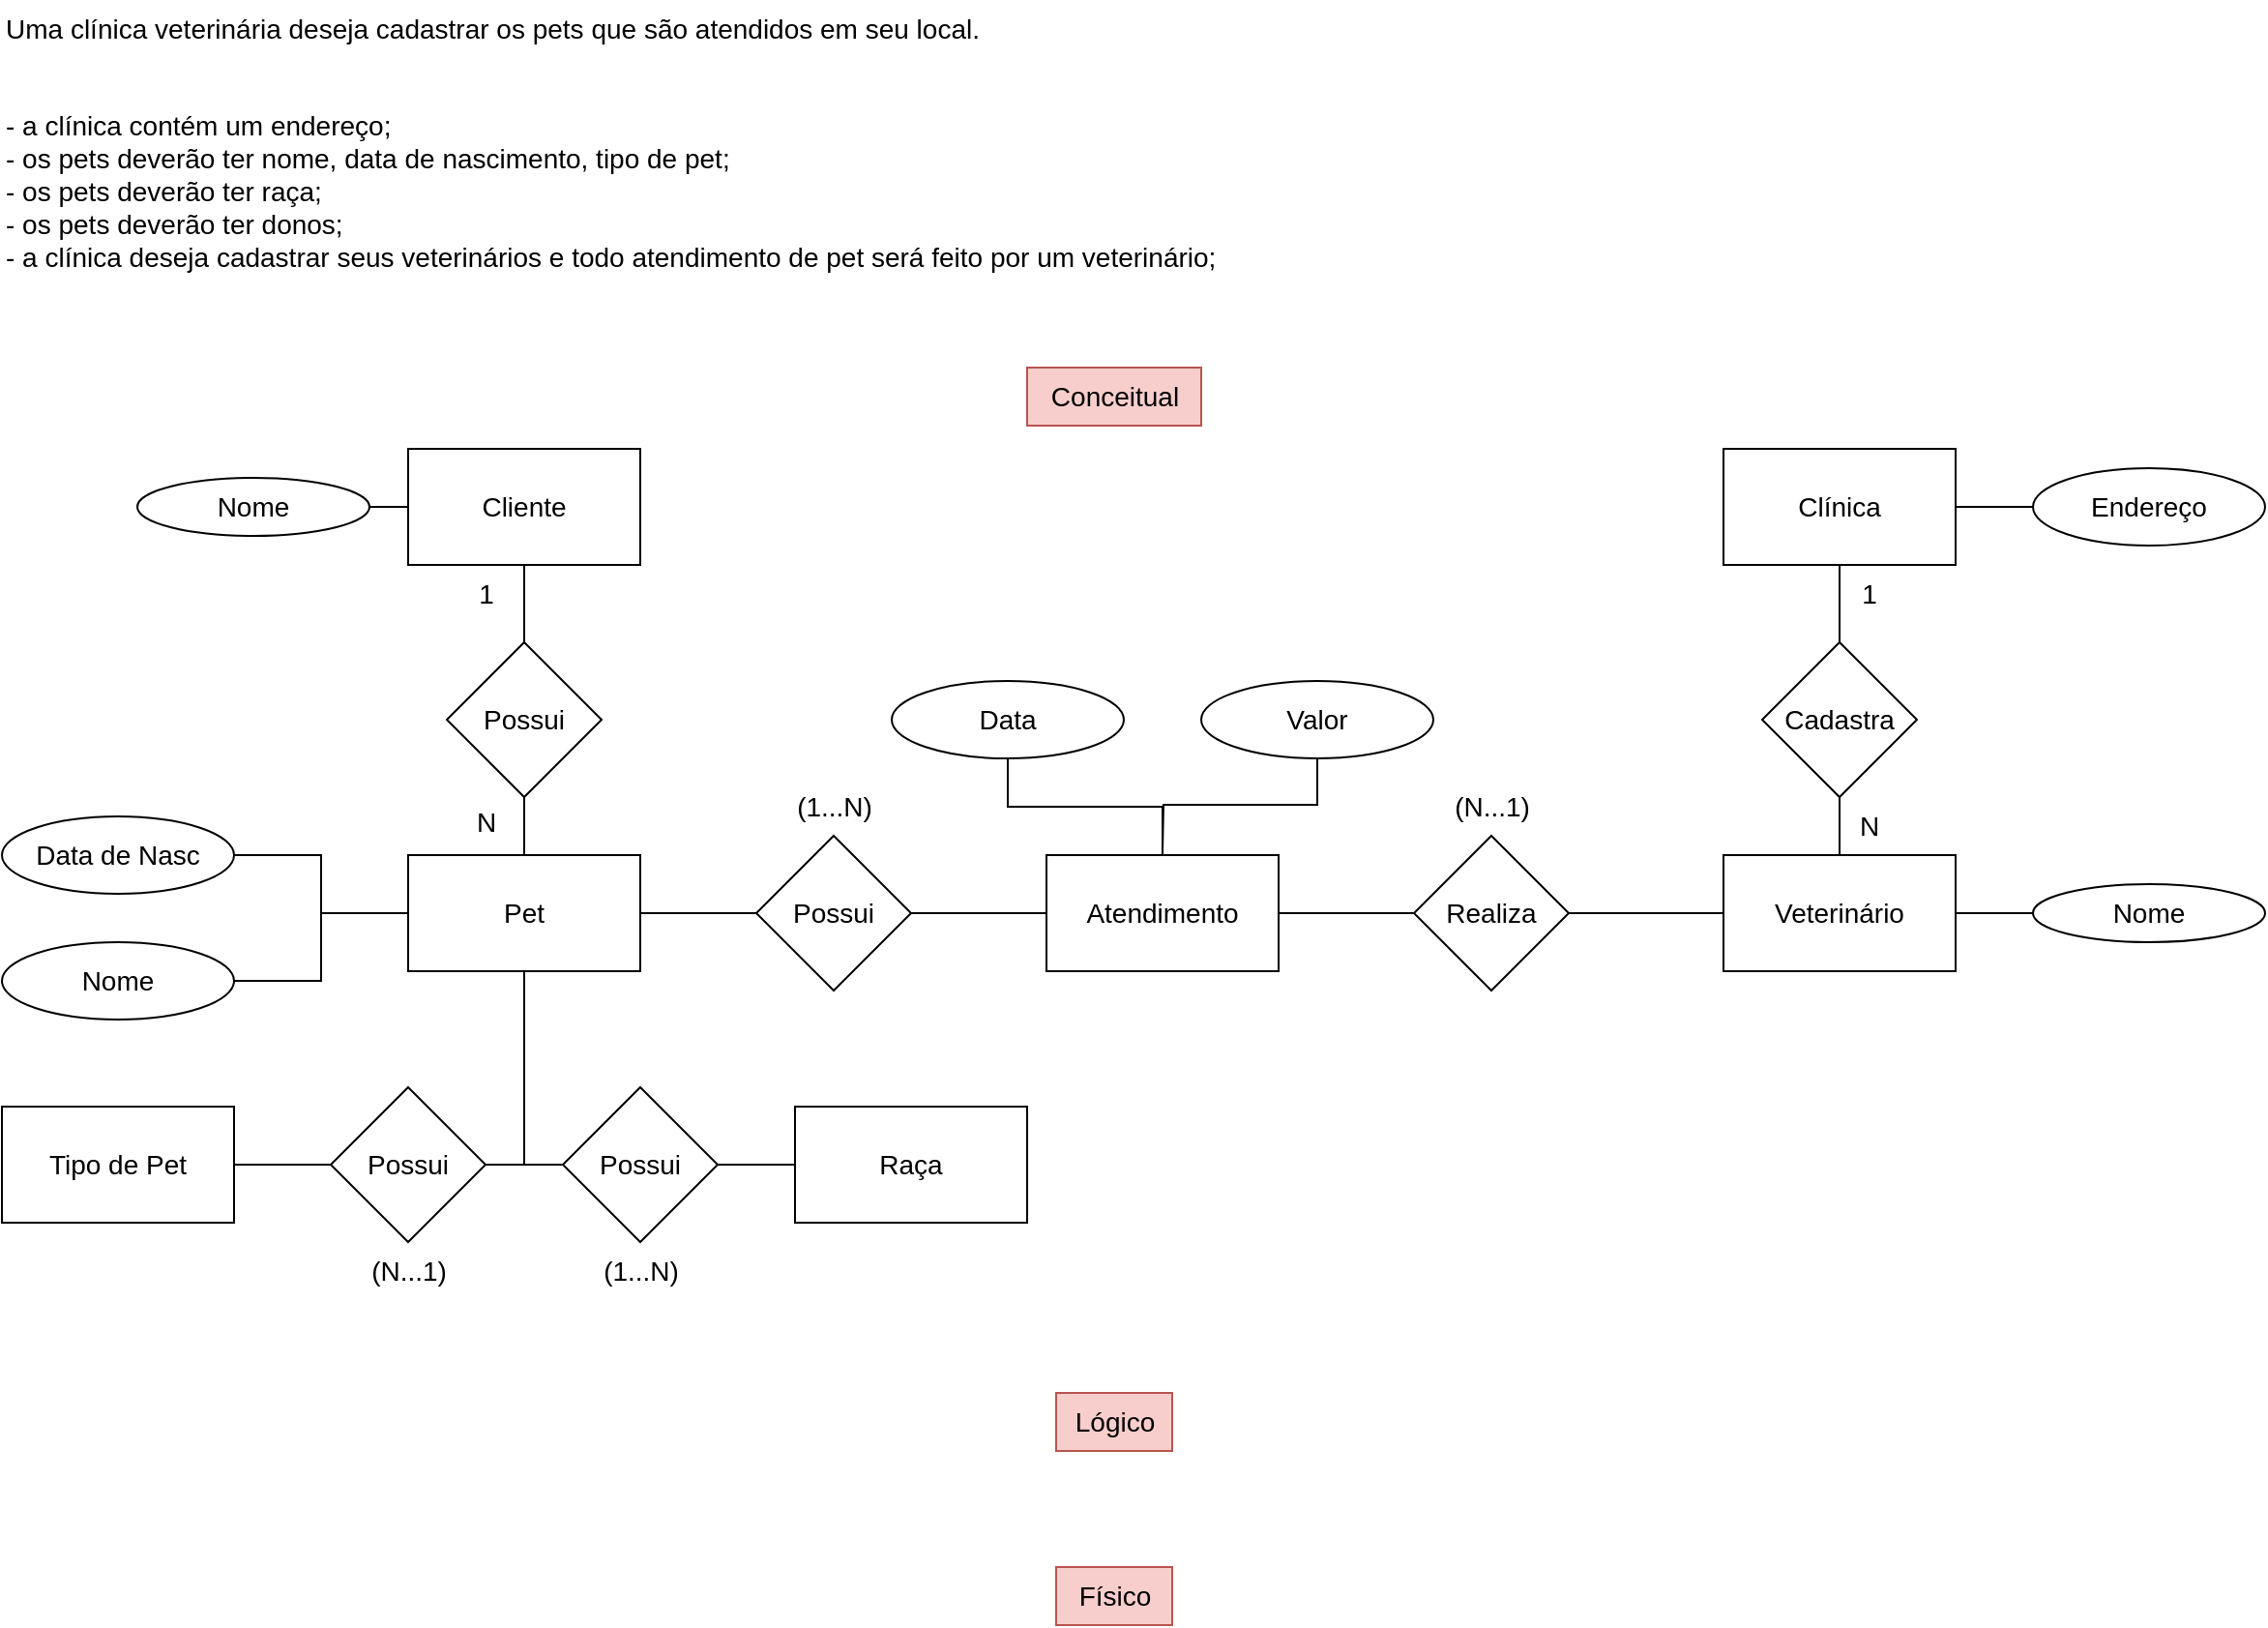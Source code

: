 <mxfile version="21.6.5" type="device">
  <diagram name="Página-1" id="q98Pp873-Ui74Ek49OqV">
    <mxGraphModel dx="1480" dy="877" grid="1" gridSize="10" guides="1" tooltips="1" connect="1" arrows="1" fold="1" page="0" pageScale="1" pageWidth="827" pageHeight="1169" math="0" shadow="0">
      <root>
        <mxCell id="0" />
        <mxCell id="1" parent="0" />
        <mxCell id="8VEzX88aH72CJWX0660f-1" value="Uma clínica veterinária deseja cadastrar os pets que são atendidos em seu local.&#xa;&#xa;&#xa;- a clínica contém um endereço;&#xa;- os pets deverão ter nome, data de nascimento, tipo de pet;&#xa;- os pets deverão ter raça;&#xa;- os pets deverão ter donos;&#xa;- a clínica deseja cadastrar seus veterinários e todo atendimento de pet será feito por um veterinário;" style="text;whiteSpace=wrap;fontSize=14;" parent="1" vertex="1">
          <mxGeometry x="20" y="10" width="640" height="150" as="geometry" />
        </mxCell>
        <mxCell id="8VEzX88aH72CJWX0660f-10" style="edgeStyle=orthogonalEdgeStyle;rounded=0;orthogonalLoop=1;jettySize=auto;html=1;endArrow=none;endFill=0;" parent="1" source="8VEzX88aH72CJWX0660f-2" target="8VEzX88aH72CJWX0660f-4" edge="1">
          <mxGeometry relative="1" as="geometry" />
        </mxCell>
        <mxCell id="8VEzX88aH72CJWX0660f-19" style="edgeStyle=orthogonalEdgeStyle;rounded=0;orthogonalLoop=1;jettySize=auto;html=1;entryX=0;entryY=0.5;entryDx=0;entryDy=0;endArrow=none;endFill=0;" parent="1" source="8VEzX88aH72CJWX0660f-2" target="8VEzX88aH72CJWX0660f-18" edge="1">
          <mxGeometry relative="1" as="geometry" />
        </mxCell>
        <mxCell id="8VEzX88aH72CJWX0660f-2" value="&lt;font style=&quot;font-size: 14px;&quot;&gt;Clínica&lt;/font&gt;" style="rounded=0;whiteSpace=wrap;html=1;" parent="1" vertex="1">
          <mxGeometry x="910" y="242" width="120" height="60" as="geometry" />
        </mxCell>
        <mxCell id="8VEzX88aH72CJWX0660f-38" style="edgeStyle=orthogonalEdgeStyle;rounded=0;orthogonalLoop=1;jettySize=auto;html=1;endArrow=none;endFill=0;" parent="1" source="8VEzX88aH72CJWX0660f-3" target="8VEzX88aH72CJWX0660f-33" edge="1">
          <mxGeometry relative="1" as="geometry" />
        </mxCell>
        <mxCell id="8VEzX88aH72CJWX0660f-43" style="edgeStyle=orthogonalEdgeStyle;rounded=0;orthogonalLoop=1;jettySize=auto;html=1;entryX=1;entryY=0.5;entryDx=0;entryDy=0;endArrow=none;endFill=0;" parent="1" source="8VEzX88aH72CJWX0660f-3" target="8VEzX88aH72CJWX0660f-32" edge="1">
          <mxGeometry relative="1" as="geometry" />
        </mxCell>
        <mxCell id="dy4QvHthk6uzmk_Si4YG-12" style="edgeStyle=orthogonalEdgeStyle;rounded=0;orthogonalLoop=1;jettySize=auto;html=1;exitX=0.5;exitY=1;exitDx=0;exitDy=0;entryX=1;entryY=0.5;entryDx=0;entryDy=0;endArrow=none;endFill=0;" parent="1" source="8VEzX88aH72CJWX0660f-3" target="dy4QvHthk6uzmk_Si4YG-5" edge="1">
          <mxGeometry relative="1" as="geometry" />
        </mxCell>
        <mxCell id="dy4QvHthk6uzmk_Si4YG-13" style="edgeStyle=orthogonalEdgeStyle;rounded=0;orthogonalLoop=1;jettySize=auto;html=1;exitX=0.5;exitY=1;exitDx=0;exitDy=0;entryX=0;entryY=0.5;entryDx=0;entryDy=0;endArrow=none;endFill=0;" parent="1" source="8VEzX88aH72CJWX0660f-3" target="dy4QvHthk6uzmk_Si4YG-8" edge="1">
          <mxGeometry relative="1" as="geometry" />
        </mxCell>
        <mxCell id="8VEzX88aH72CJWX0660f-3" value="&lt;span style=&quot;font-size: 14px;&quot;&gt;Pet&lt;/span&gt;" style="rounded=0;whiteSpace=wrap;html=1;" parent="1" vertex="1">
          <mxGeometry x="230" y="452" width="120" height="60" as="geometry" />
        </mxCell>
        <mxCell id="8VEzX88aH72CJWX0660f-8" style="edgeStyle=orthogonalEdgeStyle;rounded=0;orthogonalLoop=1;jettySize=auto;html=1;exitX=0;exitY=0.5;exitDx=0;exitDy=0;entryX=1;entryY=0.5;entryDx=0;entryDy=0;endArrow=none;endFill=0;" parent="1" source="dy4QvHthk6uzmk_Si4YG-18" target="8VEzX88aH72CJWX0660f-3" edge="1">
          <mxGeometry relative="1" as="geometry">
            <Array as="points">
              <mxPoint x="410" y="482" />
            </Array>
          </mxGeometry>
        </mxCell>
        <mxCell id="8VEzX88aH72CJWX0660f-4" value="&lt;font style=&quot;font-size: 14px;&quot;&gt;Veterinário&lt;/font&gt;" style="rounded=0;whiteSpace=wrap;html=1;" parent="1" vertex="1">
          <mxGeometry x="910" y="452" width="120" height="60" as="geometry" />
        </mxCell>
        <mxCell id="8VEzX88aH72CJWX0660f-11" style="edgeStyle=orthogonalEdgeStyle;rounded=0;orthogonalLoop=1;jettySize=auto;html=1;exitX=0.5;exitY=1;exitDx=0;exitDy=0;endArrow=none;endFill=0;" parent="1" source="8VEzX88aH72CJWX0660f-12" target="8VEzX88aH72CJWX0660f-3" edge="1">
          <mxGeometry relative="1" as="geometry" />
        </mxCell>
        <mxCell id="8VEzX88aH72CJWX0660f-31" style="edgeStyle=orthogonalEdgeStyle;rounded=0;orthogonalLoop=1;jettySize=auto;html=1;exitX=0;exitY=0.5;exitDx=0;exitDy=0;entryX=1;entryY=0.5;entryDx=0;entryDy=0;endArrow=none;endFill=0;" parent="1" source="8VEzX88aH72CJWX0660f-5" target="8VEzX88aH72CJWX0660f-30" edge="1">
          <mxGeometry relative="1" as="geometry" />
        </mxCell>
        <mxCell id="8VEzX88aH72CJWX0660f-5" value="&lt;font style=&quot;font-size: 14px;&quot;&gt;Cliente&lt;/font&gt;" style="rounded=0;whiteSpace=wrap;html=1;" parent="1" vertex="1">
          <mxGeometry x="230" y="242" width="120" height="60" as="geometry" />
        </mxCell>
        <mxCell id="8VEzX88aH72CJWX0660f-13" value="" style="edgeStyle=orthogonalEdgeStyle;rounded=0;orthogonalLoop=1;jettySize=auto;html=1;exitX=0.5;exitY=1;exitDx=0;exitDy=0;endArrow=none;endFill=0;" parent="1" source="8VEzX88aH72CJWX0660f-5" target="8VEzX88aH72CJWX0660f-12" edge="1">
          <mxGeometry relative="1" as="geometry">
            <mxPoint x="290" y="302" as="sourcePoint" />
            <mxPoint x="290" y="452" as="targetPoint" />
          </mxGeometry>
        </mxCell>
        <mxCell id="8VEzX88aH72CJWX0660f-12" value="&lt;font style=&quot;font-size: 14px;&quot;&gt;Possui&lt;/font&gt;" style="rhombus;whiteSpace=wrap;html=1;" parent="1" vertex="1">
          <mxGeometry x="250" y="342" width="80" height="80" as="geometry" />
        </mxCell>
        <mxCell id="8VEzX88aH72CJWX0660f-17" value="&lt;font style=&quot;font-size: 14px;&quot;&gt;Cadastra&lt;/font&gt;" style="rhombus;whiteSpace=wrap;html=1;" parent="1" vertex="1">
          <mxGeometry x="930" y="342" width="80" height="80" as="geometry" />
        </mxCell>
        <mxCell id="8VEzX88aH72CJWX0660f-18" value="&lt;font style=&quot;font-size: 14px;&quot;&gt;Endereço&lt;/font&gt;" style="ellipse;whiteSpace=wrap;html=1;" parent="1" vertex="1">
          <mxGeometry x="1070" y="252" width="120" height="40" as="geometry" />
        </mxCell>
        <mxCell id="8VEzX88aH72CJWX0660f-22" value="&lt;font style=&quot;font-size: 14px;&quot;&gt;N&lt;/font&gt;" style="text;html=1;align=center;verticalAlign=middle;resizable=0;points=[];autosize=1;strokeColor=none;fillColor=none;" parent="1" vertex="1">
          <mxGeometry x="255" y="420" width="30" height="30" as="geometry" />
        </mxCell>
        <mxCell id="8VEzX88aH72CJWX0660f-23" value="&lt;font style=&quot;font-size: 14px;&quot;&gt;1&lt;/font&gt;" style="text;html=1;align=center;verticalAlign=middle;resizable=0;points=[];autosize=1;strokeColor=none;fillColor=none;" parent="1" vertex="1">
          <mxGeometry x="255" y="302" width="30" height="30" as="geometry" />
        </mxCell>
        <mxCell id="8VEzX88aH72CJWX0660f-26" value="&lt;font style=&quot;font-size: 14px;&quot;&gt;N&lt;/font&gt;" style="text;html=1;align=center;verticalAlign=middle;resizable=0;points=[];autosize=1;strokeColor=none;fillColor=none;" parent="1" vertex="1">
          <mxGeometry x="970" y="422" width="30" height="30" as="geometry" />
        </mxCell>
        <mxCell id="8VEzX88aH72CJWX0660f-27" value="&lt;font style=&quot;font-size: 14px;&quot;&gt;1&lt;/font&gt;" style="text;html=1;align=center;verticalAlign=middle;resizable=0;points=[];autosize=1;strokeColor=none;fillColor=none;" parent="1" vertex="1">
          <mxGeometry x="970" y="302" width="30" height="30" as="geometry" />
        </mxCell>
        <mxCell id="8VEzX88aH72CJWX0660f-30" value="&lt;font style=&quot;font-size: 14px;&quot;&gt;Nome&lt;/font&gt;" style="ellipse;whiteSpace=wrap;html=1;" parent="1" vertex="1">
          <mxGeometry x="90" y="257" width="120" height="30" as="geometry" />
        </mxCell>
        <mxCell id="8VEzX88aH72CJWX0660f-32" value="&lt;font style=&quot;font-size: 14px;&quot;&gt;Nome&lt;/font&gt;" style="ellipse;whiteSpace=wrap;html=1;" parent="1" vertex="1">
          <mxGeometry x="20" y="497" width="120" height="40" as="geometry" />
        </mxCell>
        <mxCell id="8VEzX88aH72CJWX0660f-33" value="&lt;font style=&quot;font-size: 14px;&quot;&gt;Data de Nasc&lt;/font&gt;" style="ellipse;whiteSpace=wrap;html=1;" parent="1" vertex="1">
          <mxGeometry x="20" y="432" width="120" height="40" as="geometry" />
        </mxCell>
        <mxCell id="8VEzX88aH72CJWX0660f-45" style="edgeStyle=orthogonalEdgeStyle;rounded=0;orthogonalLoop=1;jettySize=auto;html=1;entryX=1;entryY=0.5;entryDx=0;entryDy=0;endArrow=none;endFill=0;" parent="1" source="8VEzX88aH72CJWX0660f-44" target="8VEzX88aH72CJWX0660f-4" edge="1">
          <mxGeometry relative="1" as="geometry" />
        </mxCell>
        <mxCell id="8VEzX88aH72CJWX0660f-44" value="&lt;font style=&quot;font-size: 14px;&quot;&gt;Nome&lt;/font&gt;" style="ellipse;whiteSpace=wrap;html=1;" parent="1" vertex="1">
          <mxGeometry x="1070" y="467" width="120" height="30" as="geometry" />
        </mxCell>
        <mxCell id="dy4QvHthk6uzmk_Si4YG-2" value="&lt;font style=&quot;font-size: 14px;&quot;&gt;(N...1)&lt;/font&gt;" style="text;html=1;align=center;verticalAlign=middle;resizable=0;points=[];autosize=1;strokeColor=none;fillColor=none;" parent="1" vertex="1">
          <mxGeometry x="760" y="412" width="60" height="30" as="geometry" />
        </mxCell>
        <mxCell id="dy4QvHthk6uzmk_Si4YG-15" style="edgeStyle=orthogonalEdgeStyle;rounded=0;orthogonalLoop=1;jettySize=auto;html=1;exitX=0;exitY=0.5;exitDx=0;exitDy=0;entryX=1;entryY=0.5;entryDx=0;entryDy=0;endArrow=none;endFill=0;" parent="1" source="dy4QvHthk6uzmk_Si4YG-5" target="dy4QvHthk6uzmk_Si4YG-10" edge="1">
          <mxGeometry relative="1" as="geometry" />
        </mxCell>
        <mxCell id="dy4QvHthk6uzmk_Si4YG-5" value="&lt;font style=&quot;font-size: 14px;&quot;&gt;Possui&lt;/font&gt;" style="rhombus;whiteSpace=wrap;html=1;" parent="1" vertex="1">
          <mxGeometry x="190" y="572" width="80" height="80" as="geometry" />
        </mxCell>
        <mxCell id="dy4QvHthk6uzmk_Si4YG-14" style="edgeStyle=orthogonalEdgeStyle;rounded=0;orthogonalLoop=1;jettySize=auto;html=1;exitX=1;exitY=0.5;exitDx=0;exitDy=0;entryX=0;entryY=0.5;entryDx=0;entryDy=0;endArrow=none;endFill=0;" parent="1" source="dy4QvHthk6uzmk_Si4YG-8" target="dy4QvHthk6uzmk_Si4YG-11" edge="1">
          <mxGeometry relative="1" as="geometry" />
        </mxCell>
        <mxCell id="dy4QvHthk6uzmk_Si4YG-8" value="&lt;font style=&quot;font-size: 14px;&quot;&gt;Possui&lt;/font&gt;" style="rhombus;whiteSpace=wrap;html=1;" parent="1" vertex="1">
          <mxGeometry x="310" y="572" width="80" height="80" as="geometry" />
        </mxCell>
        <mxCell id="dy4QvHthk6uzmk_Si4YG-10" value="&lt;font style=&quot;font-size: 14px;&quot;&gt;Tipo de Pet&lt;/font&gt;" style="rounded=0;whiteSpace=wrap;html=1;" parent="1" vertex="1">
          <mxGeometry x="20" y="582" width="120" height="60" as="geometry" />
        </mxCell>
        <mxCell id="dy4QvHthk6uzmk_Si4YG-11" value="&lt;span style=&quot;font-size: 14px;&quot;&gt;Raça&lt;/span&gt;" style="rounded=0;whiteSpace=wrap;html=1;" parent="1" vertex="1">
          <mxGeometry x="430" y="582" width="120" height="60" as="geometry" />
        </mxCell>
        <mxCell id="dy4QvHthk6uzmk_Si4YG-16" value="&lt;font style=&quot;font-size: 14px;&quot;&gt;(N...1)&lt;/font&gt;" style="text;html=1;align=center;verticalAlign=middle;resizable=0;points=[];autosize=1;strokeColor=none;fillColor=none;" parent="1" vertex="1">
          <mxGeometry x="200" y="652" width="60" height="30" as="geometry" />
        </mxCell>
        <mxCell id="dy4QvHthk6uzmk_Si4YG-17" value="&lt;font style=&quot;font-size: 14px;&quot;&gt;(1...N)&lt;/font&gt;" style="text;html=1;align=center;verticalAlign=middle;resizable=0;points=[];autosize=1;strokeColor=none;fillColor=none;" parent="1" vertex="1">
          <mxGeometry x="320" y="652" width="60" height="30" as="geometry" />
        </mxCell>
        <mxCell id="dy4QvHthk6uzmk_Si4YG-20" value="" style="edgeStyle=orthogonalEdgeStyle;rounded=0;orthogonalLoop=1;jettySize=auto;html=1;exitX=0;exitY=0.5;exitDx=0;exitDy=0;entryX=1;entryY=0.5;entryDx=0;entryDy=0;endArrow=none;endFill=0;" parent="1" source="8VEzX88aH72CJWX0660f-4" target="dy4QvHthk6uzmk_Si4YG-18" edge="1">
          <mxGeometry relative="1" as="geometry">
            <Array as="points">
              <mxPoint x="410" y="482" />
            </Array>
            <mxPoint x="910" y="482" as="sourcePoint" />
            <mxPoint x="350" y="482" as="targetPoint" />
          </mxGeometry>
        </mxCell>
        <mxCell id="dy4QvHthk6uzmk_Si4YG-18" value="&lt;font style=&quot;font-size: 14px;&quot;&gt;Atendimento&lt;/font&gt;" style="rounded=0;whiteSpace=wrap;html=1;" parent="1" vertex="1">
          <mxGeometry x="560" y="452" width="120" height="60" as="geometry" />
        </mxCell>
        <mxCell id="8VEzX88aH72CJWX0660f-14" value="&lt;font style=&quot;font-size: 14px;&quot;&gt;Realiza&lt;/font&gt;" style="rhombus;whiteSpace=wrap;html=1;" parent="1" vertex="1">
          <mxGeometry x="750" y="442" width="80" height="80" as="geometry" />
        </mxCell>
        <mxCell id="dy4QvHthk6uzmk_Si4YG-21" value="&lt;font style=&quot;font-size: 14px;&quot;&gt;(1...N)&lt;/font&gt;" style="text;html=1;align=center;verticalAlign=middle;resizable=0;points=[];autosize=1;strokeColor=none;fillColor=none;" parent="1" vertex="1">
          <mxGeometry x="420" y="412" width="60" height="30" as="geometry" />
        </mxCell>
        <mxCell id="dy4QvHthk6uzmk_Si4YG-22" value="&lt;span style=&quot;font-size: 14px;&quot;&gt;Possui&lt;/span&gt;" style="rhombus;whiteSpace=wrap;html=1;" parent="1" vertex="1">
          <mxGeometry x="410" y="442" width="80" height="80" as="geometry" />
        </mxCell>
        <mxCell id="0CO8TYvsy7EReC5xeBp7-1" value="&lt;font style=&quot;font-size: 14px;&quot;&gt;Conceitual&lt;/font&gt;" style="text;html=1;align=center;verticalAlign=middle;resizable=0;points=[];autosize=1;strokeColor=#b85450;fillColor=#f8cecc;" vertex="1" parent="1">
          <mxGeometry x="550" y="200" width="90" height="30" as="geometry" />
        </mxCell>
        <mxCell id="0CO8TYvsy7EReC5xeBp7-2" value="&lt;font style=&quot;font-size: 14px;&quot;&gt;Lógico&lt;br&gt;&lt;/font&gt;" style="text;html=1;align=center;verticalAlign=middle;resizable=0;points=[];autosize=1;strokeColor=#b85450;fillColor=#f8cecc;" vertex="1" parent="1">
          <mxGeometry x="565" y="730" width="60" height="30" as="geometry" />
        </mxCell>
        <mxCell id="0CO8TYvsy7EReC5xeBp7-3" value="&lt;font style=&quot;font-size: 14px;&quot;&gt;Físico&lt;br&gt;&lt;/font&gt;" style="text;html=1;align=center;verticalAlign=middle;resizable=0;points=[];autosize=1;strokeColor=#b85450;fillColor=#f8cecc;" vertex="1" parent="1">
          <mxGeometry x="565" y="820" width="60" height="30" as="geometry" />
        </mxCell>
        <mxCell id="0CO8TYvsy7EReC5xeBp7-7" style="edgeStyle=orthogonalEdgeStyle;rounded=0;orthogonalLoop=1;jettySize=auto;html=1;exitX=0.5;exitY=1;exitDx=0;exitDy=0;entryX=0.5;entryY=0;entryDx=0;entryDy=0;endArrow=none;endFill=0;" edge="1" parent="1" source="0CO8TYvsy7EReC5xeBp7-5" target="dy4QvHthk6uzmk_Si4YG-18">
          <mxGeometry relative="1" as="geometry" />
        </mxCell>
        <mxCell id="0CO8TYvsy7EReC5xeBp7-5" value="&lt;font style=&quot;font-size: 14px;&quot;&gt;Data&lt;/font&gt;" style="ellipse;whiteSpace=wrap;html=1;" vertex="1" parent="1">
          <mxGeometry x="480" y="362" width="120" height="40" as="geometry" />
        </mxCell>
        <mxCell id="0CO8TYvsy7EReC5xeBp7-8" style="edgeStyle=orthogonalEdgeStyle;rounded=0;orthogonalLoop=1;jettySize=auto;html=1;exitX=0.5;exitY=1;exitDx=0;exitDy=0;endArrow=none;endFill=0;" edge="1" parent="1" source="0CO8TYvsy7EReC5xeBp7-6">
          <mxGeometry relative="1" as="geometry">
            <mxPoint x="620" y="450" as="targetPoint" />
          </mxGeometry>
        </mxCell>
        <mxCell id="0CO8TYvsy7EReC5xeBp7-6" value="&lt;font style=&quot;font-size: 14px;&quot;&gt;Valor&lt;/font&gt;" style="ellipse;whiteSpace=wrap;html=1;" vertex="1" parent="1">
          <mxGeometry x="640" y="362" width="120" height="40" as="geometry" />
        </mxCell>
      </root>
    </mxGraphModel>
  </diagram>
</mxfile>

